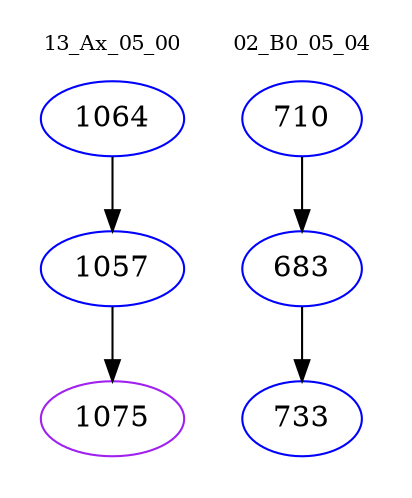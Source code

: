 digraph{
subgraph cluster_0 {
color = white
label = "13_Ax_05_00";
fontsize=10;
T0_1064 [label="1064", color="blue"]
T0_1064 -> T0_1057 [color="black"]
T0_1057 [label="1057", color="blue"]
T0_1057 -> T0_1075 [color="black"]
T0_1075 [label="1075", color="purple"]
}
subgraph cluster_1 {
color = white
label = "02_B0_05_04";
fontsize=10;
T1_710 [label="710", color="blue"]
T1_710 -> T1_683 [color="black"]
T1_683 [label="683", color="blue"]
T1_683 -> T1_733 [color="black"]
T1_733 [label="733", color="blue"]
}
}
